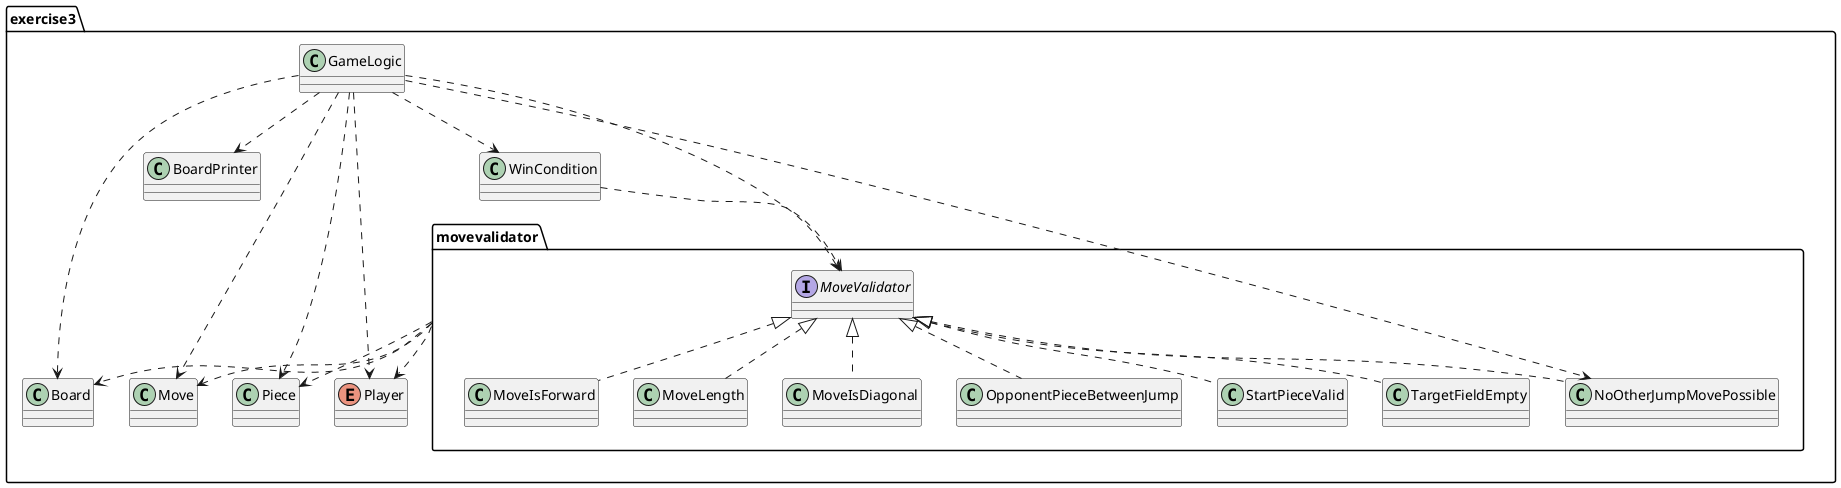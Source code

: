 @startuml
package exercise3{
package movevalidator {
class MoveIsDiagonal
class MoveIsForward
class MoveLength
interface MoveValidator
class NoOtherJumpMovePossible
class OpponentPieceBetweenJump
class StartPieceValid
class TargetFieldEmpty
}
class Board
class BoardPrinter
class GameLogic
class Move
class Piece
enum Player
class WinCondition
}
movevalidator ..> Board
movevalidator ..> Move
movevalidator ..> Piece
movevalidator ..> Player
GameLogic ..> BoardPrinter
GameLogic ..> Board
GameLogic ..> WinCondition
GameLogic ..> Move
GameLogic ..> Piece
GameLogic ..> Player
GameLogic ..> MoveValidator
GameLogic ..> NoOtherJumpMovePossible
WinCondition ..> MoveValidator

MoveValidator <|.. NoOtherJumpMovePossible
MoveValidator <|.. MoveIsDiagonal
MoveValidator <|.. MoveIsForward
MoveValidator <|.. MoveLength
MoveValidator <|.. OpponentPieceBetweenJump
MoveValidator <|.. StartPieceValid
MoveValidator <|.. TargetFieldEmpty
@enduml